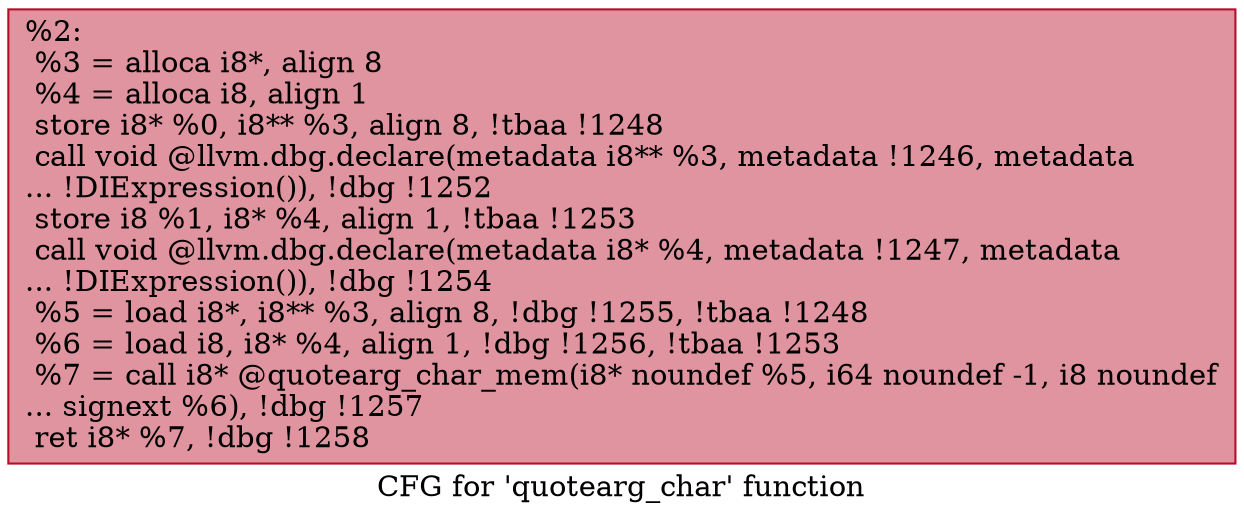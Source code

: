 digraph "CFG for 'quotearg_char' function" {
	label="CFG for 'quotearg_char' function";

	Node0x11e3670 [shape=record,color="#b70d28ff", style=filled, fillcolor="#b70d2870",label="{%2:\l  %3 = alloca i8*, align 8\l  %4 = alloca i8, align 1\l  store i8* %0, i8** %3, align 8, !tbaa !1248\l  call void @llvm.dbg.declare(metadata i8** %3, metadata !1246, metadata\l... !DIExpression()), !dbg !1252\l  store i8 %1, i8* %4, align 1, !tbaa !1253\l  call void @llvm.dbg.declare(metadata i8* %4, metadata !1247, metadata\l... !DIExpression()), !dbg !1254\l  %5 = load i8*, i8** %3, align 8, !dbg !1255, !tbaa !1248\l  %6 = load i8, i8* %4, align 1, !dbg !1256, !tbaa !1253\l  %7 = call i8* @quotearg_char_mem(i8* noundef %5, i64 noundef -1, i8 noundef\l... signext %6), !dbg !1257\l  ret i8* %7, !dbg !1258\l}"];
}
